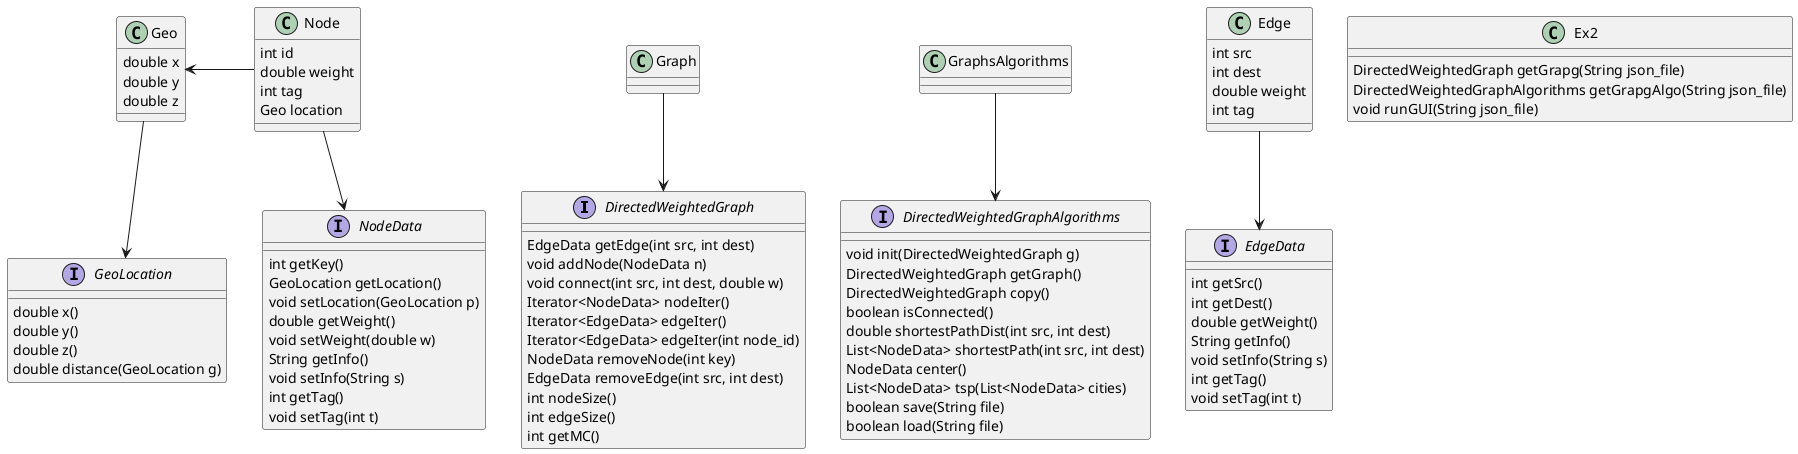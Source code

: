 @startuml
'https://plantuml.com/class-diagram

interface DirectedWeightedGraph{
	EdgeData getEdge(int src, int dest)
	void addNode(NodeData n)
	void connect(int src, int dest, double w)
	Iterator<NodeData> nodeIter()
	Iterator<EdgeData> edgeIter()
	Iterator<EdgeData> edgeIter(int node_id)
	NodeData removeNode(int key)
	EdgeData removeEdge(int src, int dest)
	int nodeSize()
	int edgeSize()
	int getMC()
}
interface DirectedWeightedGraphAlgorithms{
    void init(DirectedWeightedGraph g)
    DirectedWeightedGraph getGraph()
    DirectedWeightedGraph copy()
    boolean isConnected()
    double shortestPathDist(int src, int dest)
    List<NodeData> shortestPath(int src, int dest)
    NodeData center()
    List<NodeData> tsp(List<NodeData> cities)
    boolean save(String file)
    boolean load(String file)
}
interface EdgeData{
    int getSrc()
	int getDest()
	double getWeight()
	String getInfo()
	void setInfo(String s)
	int getTag()
	void setTag(int t)
}

interface NodeData{
    int getKey()
	GeoLocation getLocation()
	void setLocation(GeoLocation p)
	double getWeight()
	void setWeight(double w)
	String getInfo()
	void setInfo(String s)
	int getTag()
	void setTag(int t)
}

interface GeoLocation{
    double x()
    double y()
    double z()
    double distance(GeoLocation g)
}
class Node {
 int id
 double weight
  int tag
  Geo location
}

class Geo {
double x
double y
double z

}
class Edge {
    int src
    int dest
    double weight
    int tag
}
class Graph{
}
class GraphsAlgorithms{
}

class Ex2 {
DirectedWeightedGraph getGrapg(String json_file)
DirectedWeightedGraphAlgorithms getGrapgAlgo(String json_file)
void runGUI(String json_file)
}

Graph -down-> DirectedWeightedGraph
GraphsAlgorithms -down-> DirectedWeightedGraphAlgorithms
Edge -down-> EdgeData
Node -down-> NodeData
Geo -down-> GeoLocation
Node -left-> Geo

@enduml